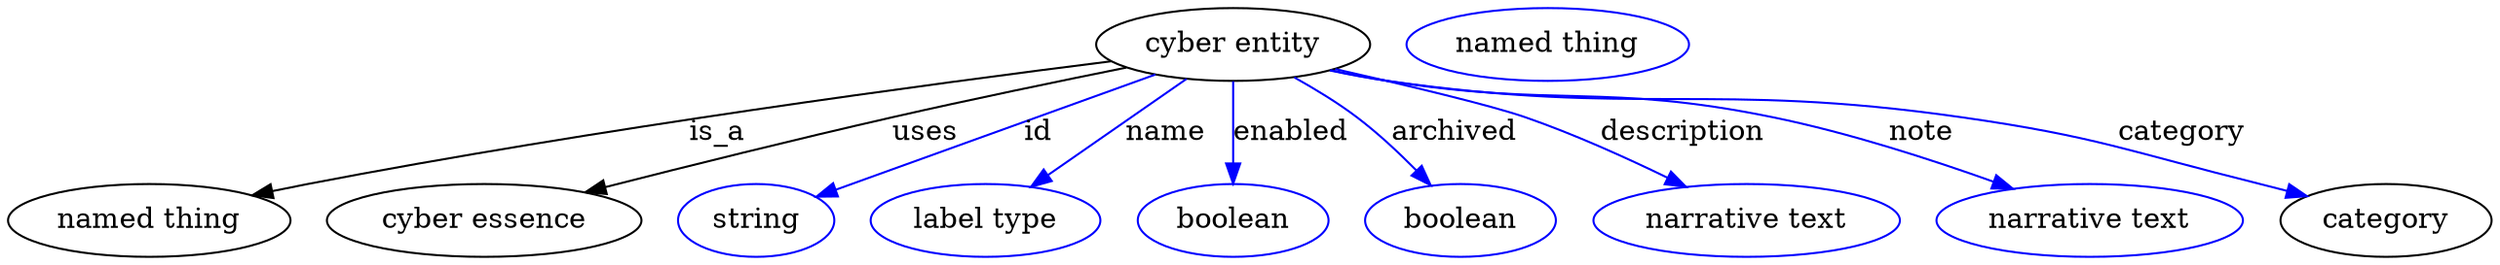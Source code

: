 digraph {
	graph [bb="0,0,1220.5,123"];
	node [label="\N"];
	"cyber entity"	 [height=0.5,
		label="cyber entity",
		pos="602.54,105",
		width=1.8776];
	"named thing"	 [height=0.5,
		pos="69.544,18",
		width=1.9318];
	"cyber entity" -> "named thing"	 [label=is_a,
		lp="349.54,61.5",
		pos="e,121.3,30.206 540.91,97.491 453.29,86.395 287.89,63.892 148.54,36 142.89,34.868 137.02,33.637 131.15,32.368"];
	"cyber essence"	 [height=0.5,
		pos="234.54,18",
		width=2.1484];
	"cyber entity" -> "cyber essence"	 [label=uses,
		lp="447.04,61.5",
		pos="e,284.73,31.772 547.78,94.24 513.92,87.412 469.6,78.163 430.54,69 384.82,58.273 333.46,44.857 294.78,34.478"];
	id	 [color=blue,
		height=0.5,
		label=string,
		pos="368.54,18",
		width=1.0652];
	"cyber entity" -> id	 [color=blue,
		label=id,
		lp="509.54,61.5",
		pos="e,398.36,29.482 562.37,90.336 524.46,76.464 466.07,54.998 415.54,36 413.02,35.053 410.43,34.072 407.82,33.081",
		style=solid];
	name	 [color=blue,
		height=0.5,
		label="label type",
		pos="481.54,18",
		width=1.5707];
	"cyber entity" -> name	 [color=blue,
		label=name,
		lp="569.54,61.5",
		pos="e,504.69,34.643 578.93,88.019 560.07,74.459 533.47,55.339 512.84,40.504",
		style=solid];
	enabled	 [color=blue,
		height=0.5,
		label=boolean,
		pos="602.54,18",
		width=1.2999];
	"cyber entity" -> enabled	 [color=blue,
		label=enabled,
		lp="631.04,61.5",
		pos="e,602.54,36.003 602.54,86.974 602.54,75.192 602.54,59.561 602.54,46.158",
		style=solid];
	archived	 [color=blue,
		height=0.5,
		label=boolean,
		pos="714.54,18",
		width=1.2999];
	"cyber entity" -> archived	 [color=blue,
		label=archived,
		lp="712.04,61.5",
		pos="e,699.43,35.179 633.31,88.865 643.3,83.101 654.21,76.231 663.54,69 673.65,61.169 683.81,51.473 692.36,42.645",
		style=solid];
	description	 [color=blue,
		height=0.5,
		label="narrative text",
		pos="854.54,18",
		width=2.0943];
	"cyber entity" -> description	 [color=blue,
		label=description,
		lp="825.54,61.5",
		pos="e,823.88,34.65 652.98,93.006 691.14,83.842 738.48,72.248 747.54,69 770.46,60.79 795.03,49.281 814.85,39.273",
		style=solid];
	note	 [color=blue,
		height=0.5,
		label="narrative text",
		pos="1023.5,18",
		width=2.0943];
	"cyber entity" -> note	 [color=blue,
		label=note,
		lp="942.54,61.5",
		pos="e,984.92,33.609 651.4,92.373 660.38,90.352 669.71,88.452 678.54,87 763.12,73.09 786.68,86.666 870.54,69 906.36,61.456 945.49,48.318 \
975.22,37.266",
		style=solid];
	category	 [height=0.5,
		pos="1168.5,18",
		width=1.4443];
	"cyber entity" -> category	 [color=blue,
		label=category,
		lp="1072.5,61.5",
		pos="e,1129.3,29.986 650.96,92.243 660.07,90.21 669.56,88.339 678.54,87 803.64,68.359 837.37,87.091 962.54,69 1028,59.546 1043.6,52.694 \
1107.5,36 1111.4,34.993 1115.4,33.913 1119.4,32.799",
		style=solid];
	"named thing_category"	 [color=blue,
		height=0.5,
		label="named thing",
		pos="757.54,105",
		width=1.9318];
}
